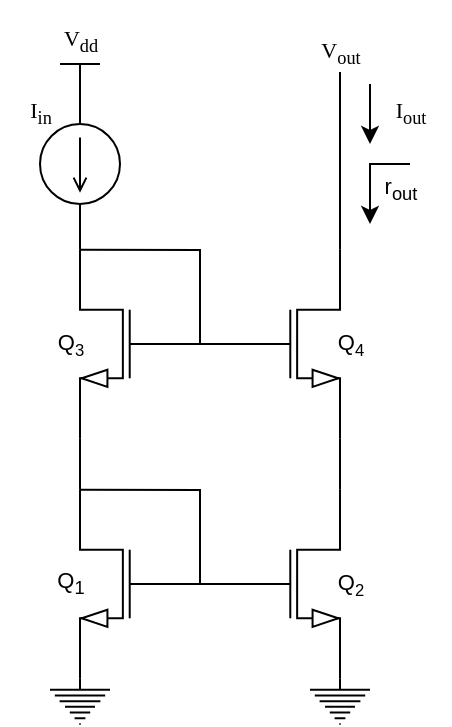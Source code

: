 <mxfile>
    <diagram id="6sQQ0JxJ-tZFarW3XJSC" name="Page-1">
        <mxGraphModel dx="426" dy="655" grid="0" gridSize="10" guides="1" tooltips="1" connect="1" arrows="1" fold="1" page="1" pageScale="1" pageWidth="827" pageHeight="1169" math="0" shadow="0">
            <root>
                <mxCell id="0"/>
                <mxCell id="1" parent="0"/>
                <mxCell id="12" style="edgeStyle=orthogonalEdgeStyle;shape=connector;curved=0;rounded=0;jumpStyle=arc;html=1;exitX=1;exitY=0;exitDx=0;exitDy=0;exitPerimeter=0;strokeColor=default;align=center;verticalAlign=middle;fontFamily=Helvetica;fontSize=11;fontColor=default;labelBackgroundColor=default;endArrow=none;endFill=0;entryX=1;entryY=0.5;entryDx=0;entryDy=0;entryPerimeter=0;" edge="1" parent="1" source="2" target="13">
                    <mxGeometry relative="1" as="geometry">
                        <mxPoint x="239.793" y="160.0" as="targetPoint"/>
                    </mxGeometry>
                </mxCell>
                <mxCell id="2" value="" style="verticalLabelPosition=bottom;shadow=0;dashed=0;align=center;html=1;verticalAlign=top;shape=mxgraph.electrical.transistors.nmos;pointerEvents=1;flipH=1;" vertex="1" parent="1">
                    <mxGeometry x="240" y="200" width="60" height="100" as="geometry"/>
                </mxCell>
                <mxCell id="3" value="" style="verticalLabelPosition=bottom;shadow=0;dashed=0;align=center;html=1;verticalAlign=top;shape=mxgraph.electrical.transistors.nmos;pointerEvents=1;flipH=1;" vertex="1" parent="1">
                    <mxGeometry x="240" y="320" width="60" height="100" as="geometry"/>
                </mxCell>
                <mxCell id="4" style="edgeStyle=orthogonalEdgeStyle;html=1;exitX=1;exitY=1;exitDx=0;exitDy=0;exitPerimeter=0;entryX=1;entryY=0;entryDx=0;entryDy=0;entryPerimeter=0;endArrow=none;endFill=0;jumpStyle=arc;rounded=0;curved=0;" edge="1" parent="1" source="2" target="3">
                    <mxGeometry relative="1" as="geometry"/>
                </mxCell>
                <mxCell id="20" style="edgeStyle=orthogonalEdgeStyle;shape=connector;curved=0;rounded=0;jumpStyle=arc;html=1;exitX=1;exitY=0;exitDx=0;exitDy=0;exitPerimeter=0;strokeColor=default;align=center;verticalAlign=middle;fontFamily=Helvetica;fontSize=11;fontColor=default;labelBackgroundColor=default;endArrow=none;endFill=0;" edge="1" parent="1" source="5">
                    <mxGeometry relative="1" as="geometry">
                        <mxPoint x="370" y="110" as="targetPoint"/>
                    </mxGeometry>
                </mxCell>
                <mxCell id="5" value="" style="verticalLabelPosition=bottom;shadow=0;dashed=0;align=center;html=1;verticalAlign=top;shape=mxgraph.electrical.transistors.nmos;pointerEvents=1;flipH=0;" vertex="1" parent="1">
                    <mxGeometry x="310" y="200" width="60" height="100" as="geometry"/>
                </mxCell>
                <mxCell id="6" value="" style="verticalLabelPosition=bottom;shadow=0;dashed=0;align=center;html=1;verticalAlign=top;shape=mxgraph.electrical.transistors.nmos;pointerEvents=1;flipH=0;" vertex="1" parent="1">
                    <mxGeometry x="310" y="320" width="60" height="100" as="geometry"/>
                </mxCell>
                <mxCell id="7" style="edgeStyle=orthogonalEdgeStyle;shape=connector;curved=0;rounded=0;jumpStyle=arc;html=1;exitX=0;exitY=0.5;exitDx=0;exitDy=0;exitPerimeter=0;entryX=0;entryY=0.5;entryDx=0;entryDy=0;entryPerimeter=0;strokeColor=default;align=center;verticalAlign=middle;fontFamily=Helvetica;fontSize=11;fontColor=default;labelBackgroundColor=default;endArrow=none;endFill=0;" edge="1" parent="1" source="6" target="3">
                    <mxGeometry relative="1" as="geometry"/>
                </mxCell>
                <mxCell id="8" style="edgeStyle=orthogonalEdgeStyle;shape=connector;curved=0;rounded=0;jumpStyle=arc;html=1;exitX=0;exitY=0.5;exitDx=0;exitDy=0;exitPerimeter=0;entryX=0;entryY=0.5;entryDx=0;entryDy=0;entryPerimeter=0;strokeColor=default;align=center;verticalAlign=middle;fontFamily=Helvetica;fontSize=11;fontColor=default;labelBackgroundColor=default;endArrow=none;endFill=0;" edge="1" parent="1" source="5" target="2">
                    <mxGeometry relative="1" as="geometry"/>
                </mxCell>
                <mxCell id="9" style="edgeStyle=orthogonalEdgeStyle;shape=connector;curved=0;rounded=0;jumpStyle=arc;html=1;exitX=0;exitY=0.5;exitDx=0;exitDy=0;exitPerimeter=0;entryX=1;entryY=0;entryDx=0;entryDy=0;entryPerimeter=0;strokeColor=default;align=center;verticalAlign=middle;fontFamily=Helvetica;fontSize=11;fontColor=default;labelBackgroundColor=default;endArrow=none;endFill=0;" edge="1" parent="1" source="3" target="3">
                    <mxGeometry relative="1" as="geometry">
                        <Array as="points">
                            <mxPoint x="300" y="323"/>
                        </Array>
                    </mxGeometry>
                </mxCell>
                <mxCell id="10" style="edgeStyle=orthogonalEdgeStyle;shape=connector;curved=0;rounded=0;jumpStyle=arc;html=1;exitX=0;exitY=0.5;exitDx=0;exitDy=0;exitPerimeter=0;entryX=1;entryY=0;entryDx=0;entryDy=0;entryPerimeter=0;strokeColor=default;align=center;verticalAlign=middle;fontFamily=Helvetica;fontSize=11;fontColor=default;labelBackgroundColor=default;endArrow=none;endFill=0;" edge="1" parent="1" source="2" target="2">
                    <mxGeometry relative="1" as="geometry">
                        <Array as="points">
                            <mxPoint x="300" y="203"/>
                        </Array>
                    </mxGeometry>
                </mxCell>
                <mxCell id="11" style="edgeStyle=orthogonalEdgeStyle;shape=connector;curved=0;rounded=0;jumpStyle=arc;html=1;exitX=1;exitY=1;exitDx=0;exitDy=0;exitPerimeter=0;entryX=1;entryY=0;entryDx=0;entryDy=0;entryPerimeter=0;strokeColor=default;align=center;verticalAlign=middle;fontFamily=Helvetica;fontSize=11;fontColor=default;labelBackgroundColor=default;endArrow=none;endFill=0;" edge="1" parent="1" source="5" target="6">
                    <mxGeometry relative="1" as="geometry"/>
                </mxCell>
                <mxCell id="14" style="edgeStyle=orthogonalEdgeStyle;shape=connector;curved=0;rounded=0;jumpStyle=arc;html=1;exitX=0;exitY=0.5;exitDx=0;exitDy=0;exitPerimeter=0;strokeColor=default;align=center;verticalAlign=middle;fontFamily=Helvetica;fontSize=11;fontColor=default;labelBackgroundColor=default;endArrow=none;endFill=0;" edge="1" parent="1" source="13">
                    <mxGeometry relative="1" as="geometry">
                        <mxPoint x="240" y="120" as="targetPoint"/>
                    </mxGeometry>
                </mxCell>
                <mxCell id="13" value="" style="pointerEvents=1;verticalLabelPosition=bottom;shadow=0;dashed=0;align=center;html=1;verticalAlign=top;shape=mxgraph.electrical.signal_sources.source;aspect=fixed;points=[[0.5,0,0],[1,0.5,0],[0.5,1,0],[0,0.5,0]];elSignalType=dc1;fontFamily=Helvetica;fontSize=11;fontColor=default;labelBackgroundColor=default;rotation=90;" vertex="1" parent="1">
                    <mxGeometry x="220" y="140" width="40" height="40" as="geometry"/>
                </mxCell>
                <mxCell id="15" value="&lt;font face=&quot;Verdana&quot;&gt;I&lt;sub&gt;in&lt;/sub&gt;&lt;/font&gt;" style="text;html=1;align=center;verticalAlign=middle;resizable=0;points=[];autosize=1;strokeColor=none;fillColor=none;fontFamily=Helvetica;fontSize=11;fontColor=default;labelBackgroundColor=default;" vertex="1" parent="1">
                    <mxGeometry x="200" y="120" width="40" height="30" as="geometry"/>
                </mxCell>
                <mxCell id="16" value="&lt;font face=&quot;Verdana&quot; style=&quot;font-size: 11px;&quot;&gt;V&lt;sub style=&quot;&quot;&gt;dd&lt;/sub&gt;&lt;/font&gt;" style="verticalLabelPosition=top;verticalAlign=bottom;shape=mxgraph.electrical.signal_sources.vdd;shadow=0;dashed=0;align=center;strokeWidth=1;fontSize=24;html=1;flipV=1;fontFamily=Helvetica;fontColor=default;labelBackgroundColor=default;" vertex="1" parent="1">
                    <mxGeometry x="230" y="110" width="20" height="10" as="geometry"/>
                </mxCell>
                <mxCell id="18" value="" style="pointerEvents=1;verticalLabelPosition=bottom;shadow=0;dashed=0;align=center;html=1;verticalAlign=top;shape=mxgraph.electrical.signal_sources.protective_earth;fontFamily=Helvetica;fontSize=11;fontColor=default;labelBackgroundColor=default;" vertex="1" parent="1">
                    <mxGeometry x="355" y="417.14" width="30" height="22.86" as="geometry"/>
                </mxCell>
                <mxCell id="19" value="" style="pointerEvents=1;verticalLabelPosition=bottom;shadow=0;dashed=0;align=center;html=1;verticalAlign=top;shape=mxgraph.electrical.signal_sources.protective_earth;fontFamily=Helvetica;fontSize=11;fontColor=default;labelBackgroundColor=default;" vertex="1" parent="1">
                    <mxGeometry x="225" y="417.14" width="30" height="22.86" as="geometry"/>
                </mxCell>
                <mxCell id="21" value="&lt;font face=&quot;Verdana&quot;&gt;V&lt;sub&gt;out&lt;/sub&gt;&lt;/font&gt;" style="text;html=1;align=center;verticalAlign=middle;resizable=0;points=[];autosize=1;strokeColor=none;fillColor=none;fontFamily=Helvetica;fontSize=11;fontColor=default;labelBackgroundColor=default;" vertex="1" parent="1">
                    <mxGeometry x="345" y="90" width="50" height="30" as="geometry"/>
                </mxCell>
                <mxCell id="22" value="" style="endArrow=classic;html=1;rounded=0;strokeColor=default;align=center;verticalAlign=middle;fontFamily=Helvetica;fontSize=11;fontColor=default;labelBackgroundColor=default;edgeStyle=orthogonalEdgeStyle;jumpStyle=arc;curved=0;" edge="1" parent="1">
                    <mxGeometry width="50" height="50" relative="1" as="geometry">
                        <mxPoint x="385" y="120" as="sourcePoint"/>
                        <mxPoint x="385" y="150" as="targetPoint"/>
                    </mxGeometry>
                </mxCell>
                <mxCell id="23" value="&lt;font face=&quot;Verdana&quot;&gt;I&lt;sub&gt;out&lt;/sub&gt;&lt;/font&gt;" style="text;html=1;align=center;verticalAlign=middle;resizable=0;points=[];autosize=1;strokeColor=none;fillColor=none;fontFamily=Helvetica;fontSize=11;fontColor=default;labelBackgroundColor=default;" vertex="1" parent="1">
                    <mxGeometry x="385" y="120" width="40" height="30" as="geometry"/>
                </mxCell>
                <mxCell id="28" value="" style="endArrow=classic;html=1;rounded=0;strokeColor=default;align=center;verticalAlign=middle;fontFamily=Helvetica;fontSize=11;fontColor=default;labelBackgroundColor=default;edgeStyle=orthogonalEdgeStyle;jumpStyle=arc;curved=0;strokeWidth=1;" edge="1" parent="1">
                    <mxGeometry width="50" height="50" relative="1" as="geometry">
                        <mxPoint x="405" y="160" as="sourcePoint"/>
                        <mxPoint x="385" y="190" as="targetPoint"/>
                        <Array as="points">
                            <mxPoint x="385" y="160"/>
                        </Array>
                    </mxGeometry>
                </mxCell>
                <mxCell id="29" value="r&lt;sub&gt;out&lt;/sub&gt;" style="text;html=1;align=center;verticalAlign=middle;resizable=0;points=[];autosize=1;strokeColor=none;fillColor=none;fontFamily=Helvetica;fontSize=11;fontColor=default;labelBackgroundColor=default;" vertex="1" parent="1">
                    <mxGeometry x="380" y="158" width="40" height="30" as="geometry"/>
                </mxCell>
                <mxCell id="30" value="Q&lt;sub&gt;1&lt;/sub&gt;" style="text;html=1;align=center;verticalAlign=middle;resizable=0;points=[];autosize=1;strokeColor=none;fillColor=none;fontFamily=Helvetica;fontSize=11;fontColor=default;labelBackgroundColor=default;" vertex="1" parent="1">
                    <mxGeometry x="215" y="355" width="40" height="30" as="geometry"/>
                </mxCell>
                <mxCell id="31" value="Q&lt;font size=&quot;1&quot;&gt;&lt;sub&gt;2&lt;/sub&gt;&lt;/font&gt;" style="text;html=1;align=center;verticalAlign=middle;resizable=0;points=[];autosize=1;strokeColor=none;fillColor=none;fontFamily=Helvetica;fontSize=11;fontColor=default;labelBackgroundColor=default;" vertex="1" parent="1">
                    <mxGeometry x="355" y="355" width="40" height="30" as="geometry"/>
                </mxCell>
                <mxCell id="32" value="Q&lt;font size=&quot;1&quot;&gt;&lt;sub&gt;4&lt;/sub&gt;&lt;/font&gt;" style="text;html=1;align=center;verticalAlign=middle;resizable=0;points=[];autosize=1;strokeColor=none;fillColor=none;fontFamily=Helvetica;fontSize=11;fontColor=default;labelBackgroundColor=default;" vertex="1" parent="1">
                    <mxGeometry x="355" y="235" width="40" height="30" as="geometry"/>
                </mxCell>
                <mxCell id="33" value="Q&lt;font size=&quot;1&quot;&gt;&lt;sub&gt;3&lt;/sub&gt;&lt;/font&gt;" style="text;html=1;align=center;verticalAlign=middle;resizable=0;points=[];autosize=1;strokeColor=none;fillColor=none;fontFamily=Helvetica;fontSize=11;fontColor=default;labelBackgroundColor=default;" vertex="1" parent="1">
                    <mxGeometry x="215" y="235" width="40" height="30" as="geometry"/>
                </mxCell>
            </root>
        </mxGraphModel>
    </diagram>
</mxfile>